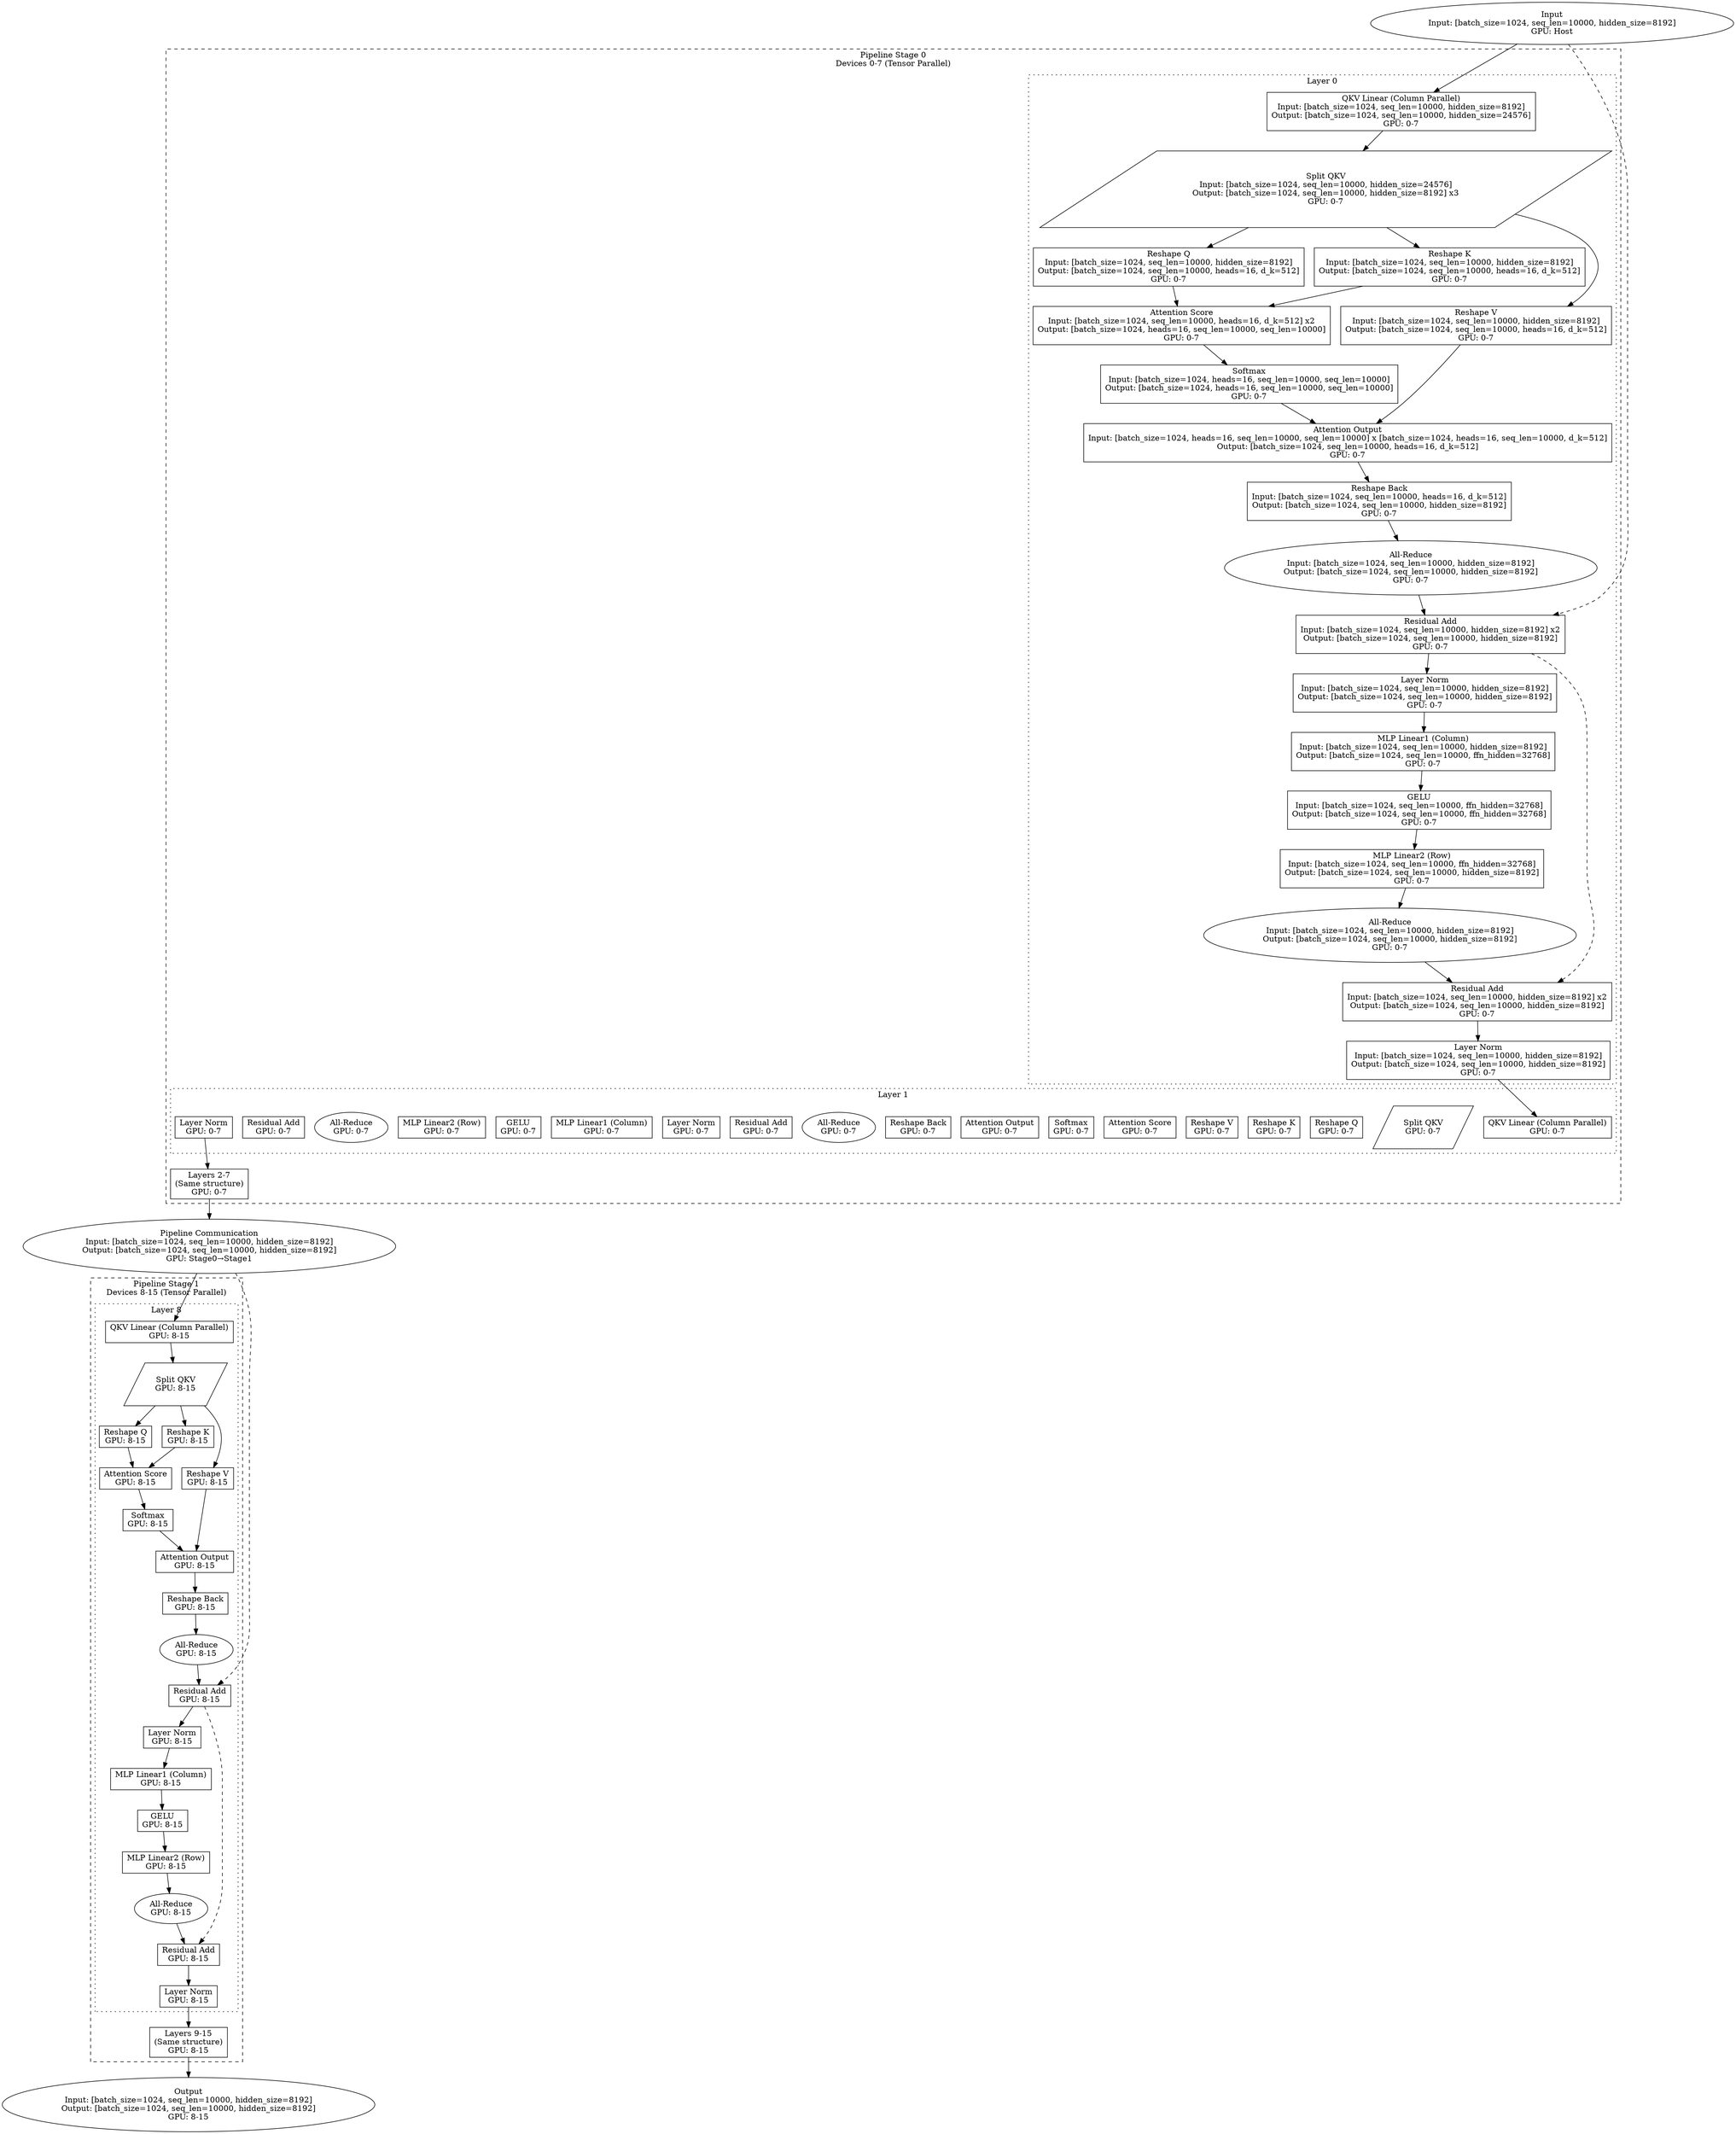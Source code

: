 digraph baseline_tensor_pipeline {
    rankdir=TB;
    node [shape=rectangle];
    
    // Input node
    input [shape=ellipse, label="Input\nInput: [batch_size=1024, seq_len=10000, hidden_size=8192]\nGPU: Host"];
    
    // Pipeline Stage 0 (Devices 0-7)
    subgraph cluster_stage0 {
        label="Pipeline Stage 0\nDevices 0-7 (Tensor Parallel)";
        style=dashed;
        
        // Layer 0 on Stage 0
        subgraph cluster_layer0 {
            label="Layer 0";
            style=dotted;
            
            // QKV Projection - Column Parallel
            qkv_linear0 [label="QKV Linear (Column Parallel)\nInput: [batch_size=1024, seq_len=10000, hidden_size=8192]\nOutput: [batch_size=1024, seq_len=10000, hidden_size=24576]\nGPU: 0-7"];
            
            // Split QKV into Q, K, V
            split_qkv0 [shape=parallelogram, label="Split QKV\nInput: [batch_size=1024, seq_len=10000, hidden_size=24576]\nOutput: [batch_size=1024, seq_len=10000, hidden_size=8192] x3\nGPU: 0-7"];
            
            // Reshape for attention
            reshape_q0 [label="Reshape Q\nInput: [batch_size=1024, seq_len=10000, hidden_size=8192]\nOutput: [batch_size=1024, seq_len=10000, heads=16, d_k=512]\nGPU: 0-7"];
            reshape_k0 [label="Reshape K\nInput: [batch_size=1024, seq_len=10000, hidden_size=8192]\nOutput: [batch_size=1024, seq_len=10000, heads=16, d_k=512]\nGPU: 0-7"];
            reshape_v0 [label="Reshape V\nInput: [batch_size=1024, seq_len=10000, hidden_size=8192]\nOutput: [batch_size=1024, seq_len=10000, heads=16, d_k=512]\nGPU: 0-7"];
            
            // Attention score computation
            attn_score0 [label="Attention Score\nInput: [batch_size=1024, seq_len=10000, heads=16, d_k=512] x2\nOutput: [batch_size=1024, heads=16, seq_len=10000, seq_len=10000]\nGPU: 0-7"];
            
            // Softmax
            softmax0 [label="Softmax\nInput: [batch_size=1024, heads=16, seq_len=10000, seq_len=10000]\nOutput: [batch_size=1024, heads=16, seq_len=10000, seq_len=10000]\nGPU: 0-7"];
            
            // Attention output
            attn_out0 [label="Attention Output\nInput: [batch_size=1024, heads=16, seq_len=10000, seq_len=10000] x [batch_size=1024, heads=16, seq_len=10000, d_k=512]\nOutput: [batch_size=1024, seq_len=10000, heads=16, d_k=512]\nGPU: 0-7"];
            
            // Reshape back
            reshape_back0 [label="Reshape Back\nInput: [batch_size=1024, seq_len=10000, heads=16, d_k=512]\nOutput: [batch_size=1024, seq_len=10000, hidden_size=8192]\nGPU: 0-7"];
            
            // All-reduce for attention
            all_reduce_attn0 [shape=ellipse, label="All-Reduce\nInput: [batch_size=1024, seq_len=10000, hidden_size=8192]\nOutput: [batch_size=1024, seq_len=10000, hidden_size=8192]\nGPU: 0-7"];
            
            // Residual add
            residual_attn0 [label="Residual Add\nInput: [batch_size=1024, seq_len=10000, hidden_size=8192] x2\nOutput: [batch_size=1024, seq_len=10000, hidden_size=8192]\nGPU: 0-7"];
            
            // Layer norm
            layer_norm_attn0 [label="Layer Norm\nInput: [batch_size=1024, seq_len=10000, hidden_size=8192]\nOutput: [batch_size=1024, seq_len=10000, hidden_size=8192]\nGPU: 0-7"];
            
            // MLP Linear 1 (Column Parallel)
            mlp_linear1_0 [label="MLP Linear1 (Column)\nInput: [batch_size=1024, seq_len=10000, hidden_size=8192]\nOutput: [batch_size=1024, seq_len=10000, ffn_hidden=32768]\nGPU: 0-7"];
            
            // GELU activation
            gelu0 [label="GELU\nInput: [batch_size=1024, seq_len=10000, ffn_hidden=32768]\nOutput: [batch_size=1024, seq_len=10000, ffn_hidden=32768]\nGPU: 0-7"];
            
            // MLP Linear 2 (Row Parallel)
            mlp_linear2_0 [label="MLP Linear2 (Row)\nInput: [batch_size=1024, seq_len=10000, ffn_hidden=32768]\nOutput: [batch_size=1024, seq_len=10000, hidden_size=8192]\nGPU: 0-7"];
            
            // All-reduce for MLP
            all_reduce_mlp0 [shape=ellipse, label="All-Reduce\nInput: [batch_size=1024, seq_len=10000, hidden_size=8192]\nOutput: [batch_size=1024, seq_len=10000, hidden_size=8192]\nGPU: 0-7"];
            
            // Residual add
            residual_mlp0 [label="Residual Add\nInput: [batch_size=1024, seq_len=10000, hidden_size=8192] x2\nOutput: [batch_size=1024, seq_len=10000, hidden_size=8192]\nGPU: 0-7"];
            
            // Layer norm
            layer_norm_mlp0 [label="Layer Norm\nInput: [batch_size=1024, seq_len=10000, hidden_size=8192]\nOutput: [batch_size=1024, seq_len=10000, hidden_size=8192]\nGPU: 0-7"];
        }
        
        // Layer 1 on Stage 0 (simplified - same structure as Layer 0)
        subgraph cluster_layer1 {
            label="Layer 1";
            style=dotted;
            
            qkv_linear1 [label="QKV Linear (Column Parallel)\nGPU: 0-7"];
            split_qkv1 [shape=parallelogram, label="Split QKV\nGPU: 0-7"];
            reshape_q1 [label="Reshape Q\nGPU: 0-7"];
            reshape_k1 [label="Reshape K\nGPU: 0-7"];
            reshape_v1 [label="Reshape V\nGPU: 0-7"];
            attn_score1 [label="Attention Score\nGPU: 0-7"];
            softmax1 [label="Softmax\nGPU: 0-7"];
            attn_out1 [label="Attention Output\nGPU: 0-7"];
            reshape_back1 [label="Reshape Back\nGPU: 0-7"];
            all_reduce_attn1 [shape=ellipse, label="All-Reduce\nGPU: 0-7"];
            residual_attn1 [label="Residual Add\nGPU: 0-7"];
            layer_norm_attn1 [label="Layer Norm\nGPU: 0-7"];
            mlp_linear1_1 [label="MLP Linear1 (Column)\nGPU: 0-7"];
            gelu1 [label="GELU\nGPU: 0-7"];
            mlp_linear2_1 [label="MLP Linear2 (Row)\nGPU: 0-7"];
            all_reduce_mlp1 [shape=ellipse, label="All-Reduce\nGPU: 0-7"];
            residual_mlp1 [label="Residual Add\nGPU: 0-7"];
            layer_norm_mlp1 [label="Layer Norm\nGPU: 0-7"];
        }
        
        // Continue pattern for layers 2-7 (abbreviated for space)
        layer2_out [label="Layers 2-7\n(Same structure)\nGPU: 0-7"];
    }
    
    // Pipeline communication between stages
    pipeline_comm [shape=ellipse, label="Pipeline Communication\nInput: [batch_size=1024, seq_len=10000, hidden_size=8192]\nOutput: [batch_size=1024, seq_len=10000, hidden_size=8192]\nGPU: Stage0→Stage1"];
    
    // Pipeline Stage 1 (Devices 8-15)
    subgraph cluster_stage1 {
        label="Pipeline Stage 1\nDevices 8-15 (Tensor Parallel)";
        style=dashed;
        
        // Layer 8 on Stage 1
        subgraph cluster_layer8 {
            label="Layer 8";
            style=dotted;
            
            qkv_linear8 [label="QKV Linear (Column Parallel)\nGPU: 8-15"];
            split_qkv8 [shape=parallelogram, label="Split QKV\nGPU: 8-15"];
            reshape_q8 [label="Reshape Q\nGPU: 8-15"];
            reshape_k8 [label="Reshape K\nGPU: 8-15"];
            reshape_v8 [label="Reshape V\nGPU: 8-15"];
            attn_score8 [label="Attention Score\nGPU: 8-15"];
            softmax8 [label="Softmax\nGPU: 8-15"];
            attn_out8 [label="Attention Output\nGPU: 8-15"];
            reshape_back8 [label="Reshape Back\nGPU: 8-15"];
            all_reduce_attn8 [shape=ellipse, label="All-Reduce\nGPU: 8-15"];
            residual_attn8 [label="Residual Add\nGPU: 8-15"];
            layer_norm_attn8 [label="Layer Norm\nGPU: 8-15"];
            mlp_linear1_8 [label="MLP Linear1 (Column)\nGPU: 8-15"];
            gelu8 [label="GELU\nGPU: 8-15"];
            mlp_linear2_8 [label="MLP Linear2 (Row)\nGPU: 8-15"];
            all_reduce_mlp8 [shape=ellipse, label="All-Reduce\nGPU: 8-15"];
            residual_mlp8 [label="Residual Add\nGPU: 8-15"];
            layer_norm_mlp8 [label="Layer Norm\nGPU: 8-15"];
        }
        
        // Continue pattern for layers 9-15
        layer15_out [label="Layers 9-15\n(Same structure)\nGPU: 8-15"];
    }
    
    // Output
    output [shape=ellipse, label="Output\nInput: [batch_size=1024, seq_len=10000, hidden_size=8192]\nOutput: [batch_size=1024, seq_len=10000, hidden_size=8192]\nGPU: 8-15"];
    
    // Connections
    input -> qkv_linear0;
    qkv_linear0 -> split_qkv0;
    split_qkv0 -> reshape_q0;
    split_qkv0 -> reshape_k0;
    split_qkv0 -> reshape_v0;
    reshape_q0 -> attn_score0;
    reshape_k0 -> attn_score0;
    reshape_v0 -> attn_out0;
    attn_score0 -> softmax0;
    softmax0 -> attn_out0;
    attn_out0 -> reshape_back0;
    reshape_back0 -> all_reduce_attn0;
    all_reduce_attn0 -> residual_attn0;
    input -> residual_attn0 [style=dashed];
    residual_attn0 -> layer_norm_attn0;
    layer_norm_attn0 -> mlp_linear1_0;
    mlp_linear1_0 -> gelu0;
    gelu0 -> mlp_linear2_0;
    mlp_linear2_0 -> all_reduce_mlp0;
    all_reduce_mlp0 -> residual_mlp0;
    residual_attn0 -> residual_mlp0 [style=dashed];
    residual_mlp0 -> layer_norm_mlp0;
    
    // Continue connections for layers 1-7
    layer_norm_mlp0 -> qkv_linear1;
    layer_norm_mlp1 -> layer2_out;
    layer2_out -> pipeline_comm;
    
    // Pipeline to stage 1
    pipeline_comm -> qkv_linear8;
    
    // Continue connections for stage 1
    qkv_linear8 -> split_qkv8;
    split_qkv8 -> reshape_q8;
    split_qkv8 -> reshape_k8;
    split_qkv8 -> reshape_v8;
    reshape_q8 -> attn_score8;
    reshape_k8 -> attn_score8;
    reshape_v8 -> attn_out8;
    attn_score8 -> softmax8;
    softmax8 -> attn_out8;
    attn_out8 -> reshape_back8;
    reshape_back8 -> all_reduce_attn8;
    all_reduce_attn8 -> residual_attn8;
    pipeline_comm -> residual_attn8 [style=dashed];
    residual_attn8 -> layer_norm_attn8;
    layer_norm_attn8 -> mlp_linear1_8;
    mlp_linear1_8 -> gelu8;
    gelu8 -> mlp_linear2_8;
    mlp_linear2_8 -> all_reduce_mlp8;
    all_reduce_mlp8 -> residual_mlp8;
    residual_attn8 -> residual_mlp8 [style=dashed];
    residual_mlp8 -> layer_norm_mlp8;
    
    // Continue to output
    layer_norm_mlp8 -> layer15_out;
    layer15_out -> output;
}